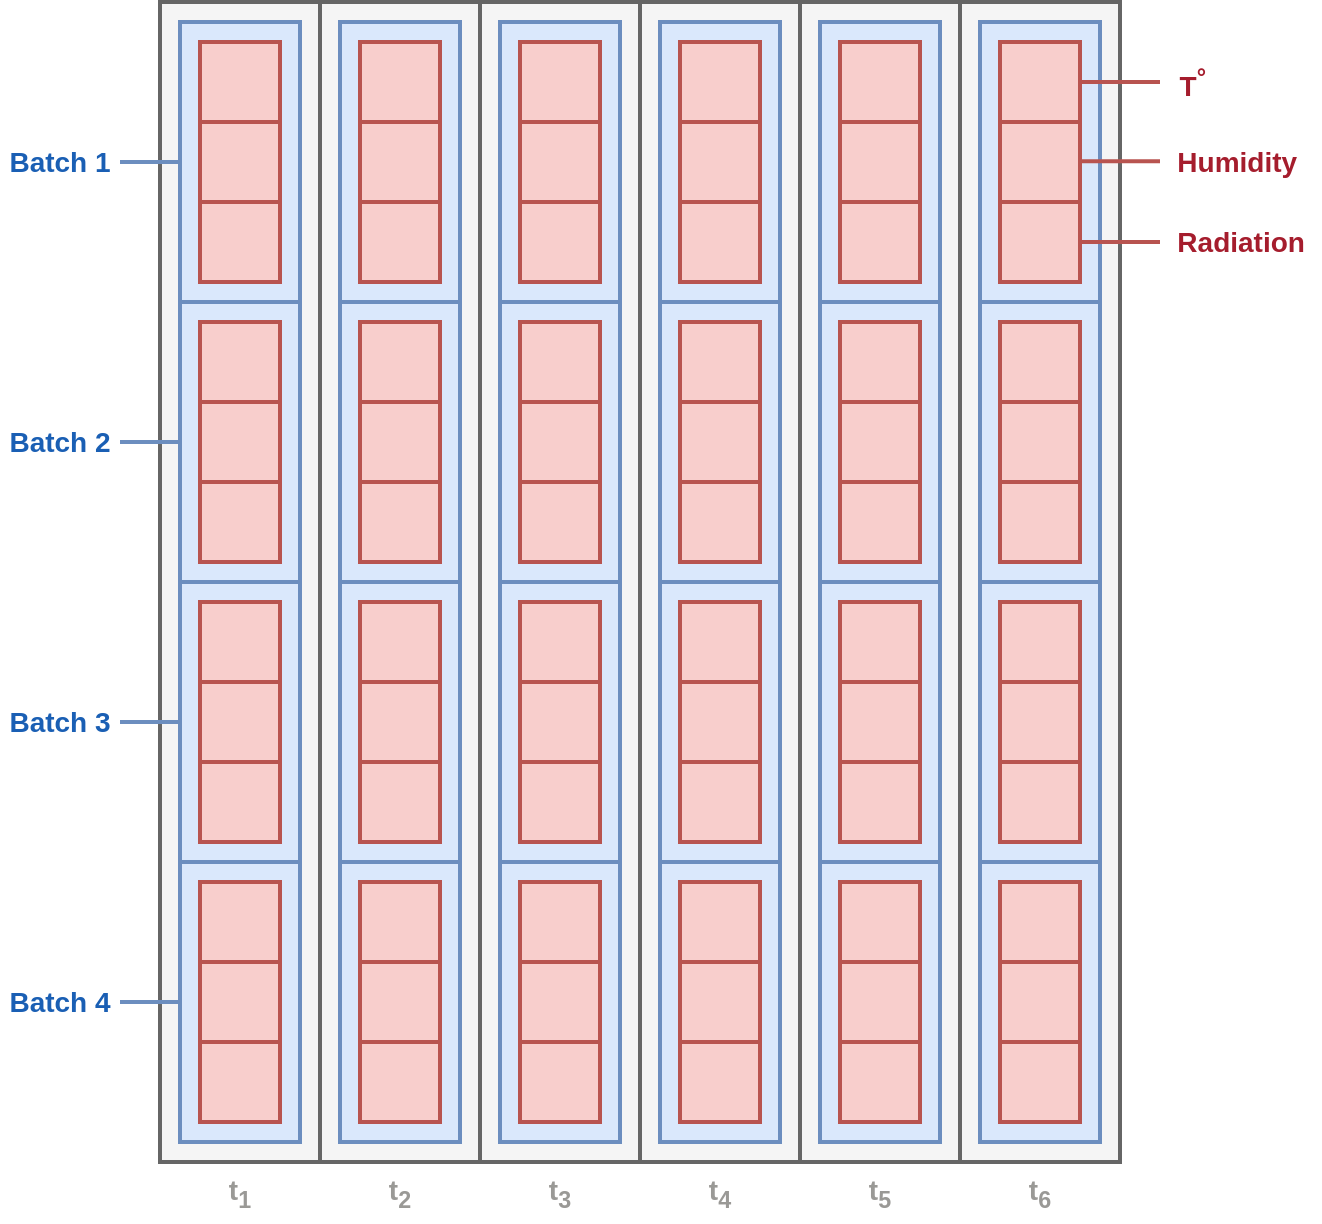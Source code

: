 <mxfile version="26.0.3">
  <diagram name="Page-1" id="EMa1pMTZzpA0k4Gmwb4X">
    <mxGraphModel dx="989" dy="1252" grid="1" gridSize="10" guides="1" tooltips="1" connect="1" arrows="1" fold="1" page="1" pageScale="1" pageWidth="827" pageHeight="1169" math="0" shadow="0">
      <root>
        <mxCell id="0" />
        <mxCell id="1" parent="0" />
        <mxCell id="xk-oOxLGbY3HGCxId3EP-90" value="&lt;font style=&quot;font-size: 14px;&quot; color=&quot;#9a9996&quot;&gt;&lt;b&gt;t&lt;sub&gt;6&lt;/sub&gt;&lt;/b&gt;&lt;/font&gt;" style="text;html=1;align=center;verticalAlign=middle;whiteSpace=wrap;rounded=0;" parent="1" vertex="1">
          <mxGeometry x="570" y="1010" width="60" height="30" as="geometry" />
        </mxCell>
        <mxCell id="xk-oOxLGbY3HGCxId3EP-108" value="" style="rounded=0;whiteSpace=wrap;html=1;fillColor=#f5f5f5;strokeColor=#666666;fontColor=#333333;strokeWidth=2;" parent="1" vertex="1">
          <mxGeometry x="160" y="430" width="80" height="580" as="geometry" />
        </mxCell>
        <mxCell id="xk-oOxLGbY3HGCxId3EP-109" value="" style="rounded=0;whiteSpace=wrap;html=1;fillColor=#dae8fc;strokeColor=#6c8ebf;strokeWidth=2;" parent="1" vertex="1">
          <mxGeometry x="170" y="440" width="60" height="140" as="geometry" />
        </mxCell>
        <mxCell id="xk-oOxLGbY3HGCxId3EP-110" value="" style="rounded=0;whiteSpace=wrap;html=1;fillColor=#f8cecc;strokeColor=#b85450;strokeWidth=2;" parent="1" vertex="1">
          <mxGeometry x="180" y="490" width="40" height="40" as="geometry" />
        </mxCell>
        <mxCell id="xk-oOxLGbY3HGCxId3EP-111" value="" style="rounded=0;whiteSpace=wrap;html=1;fillColor=#f8cecc;strokeColor=#b85450;strokeWidth=2;" parent="1" vertex="1">
          <mxGeometry x="180" y="530" width="40" height="40" as="geometry" />
        </mxCell>
        <mxCell id="xk-oOxLGbY3HGCxId3EP-112" value="&lt;font color=&quot;#9a9996&quot;&gt;&lt;b&gt;&lt;font style=&quot;font-size: 14px;&quot;&gt;t&lt;sub&gt;1&lt;br&gt;&lt;/sub&gt;&lt;/font&gt;&lt;/b&gt;&lt;/font&gt;" style="text;html=1;align=center;verticalAlign=middle;whiteSpace=wrap;rounded=0;" parent="1" vertex="1">
          <mxGeometry x="170" y="1010" width="60" height="30" as="geometry" />
        </mxCell>
        <mxCell id="xk-oOxLGbY3HGCxId3EP-98" style="rounded=0;orthogonalLoop=1;jettySize=auto;html=1;entryX=0;entryY=0.5;entryDx=0;entryDy=0;endArrow=none;endFill=0;strokeWidth=2;strokeColor=#6c8ebf;fillColor=#dae8fc;" parent="1" source="xk-oOxLGbY3HGCxId3EP-94" edge="1">
          <mxGeometry relative="1" as="geometry">
            <mxPoint x="170" y="930" as="targetPoint" />
          </mxGeometry>
        </mxCell>
        <mxCell id="xk-oOxLGbY3HGCxId3EP-94" value="&lt;div&gt;&lt;font color=&quot;#1a5fb4&quot;&gt;&lt;b&gt;&lt;font style=&quot;font-size: 14px;&quot;&gt;Batch 4&lt;/font&gt;&lt;/b&gt;&lt;/font&gt;&lt;/div&gt;" style="text;html=1;align=center;verticalAlign=middle;whiteSpace=wrap;rounded=0;" parent="1" vertex="1">
          <mxGeometry x="80" y="915" width="60" height="30" as="geometry" />
        </mxCell>
        <mxCell id="xk-oOxLGbY3HGCxId3EP-95" style="rounded=0;orthogonalLoop=1;jettySize=auto;html=1;endArrow=none;endFill=0;strokeWidth=2;fillColor=#dae8fc;strokeColor=#6c8ebf;" parent="1" source="xk-oOxLGbY3HGCxId3EP-91" edge="1">
          <mxGeometry relative="1" as="geometry">
            <mxPoint x="170" y="510" as="targetPoint" />
          </mxGeometry>
        </mxCell>
        <mxCell id="xk-oOxLGbY3HGCxId3EP-91" value="&lt;font color=&quot;#1a5fb4&quot;&gt;&lt;b&gt;&lt;font style=&quot;font-size: 14px;&quot;&gt;Batch 1&lt;/font&gt;&lt;/b&gt;&lt;/font&gt;" style="text;html=1;align=center;verticalAlign=middle;whiteSpace=wrap;rounded=0;" parent="1" vertex="1">
          <mxGeometry x="80" y="495" width="60" height="30" as="geometry" />
        </mxCell>
        <mxCell id="xk-oOxLGbY3HGCxId3EP-96" style="rounded=0;orthogonalLoop=1;jettySize=auto;html=1;entryX=0;entryY=0.5;entryDx=0;entryDy=0;endArrow=none;endFill=0;strokeWidth=2;strokeColor=#6c8ebf;fillColor=#dae8fc;" parent="1" source="xk-oOxLGbY3HGCxId3EP-92" edge="1">
          <mxGeometry relative="1" as="geometry">
            <mxPoint x="170" y="650" as="targetPoint" />
          </mxGeometry>
        </mxCell>
        <mxCell id="xk-oOxLGbY3HGCxId3EP-92" value="&lt;div&gt;&lt;font color=&quot;#1a5fb4&quot;&gt;&lt;b&gt;&lt;font style=&quot;font-size: 14px;&quot;&gt;Batch 2&lt;/font&gt;&lt;/b&gt;&lt;/font&gt;&lt;/div&gt;" style="text;html=1;align=center;verticalAlign=middle;whiteSpace=wrap;rounded=0;" parent="1" vertex="1">
          <mxGeometry x="80" y="635" width="60" height="30" as="geometry" />
        </mxCell>
        <mxCell id="xk-oOxLGbY3HGCxId3EP-97" style="rounded=0;orthogonalLoop=1;jettySize=auto;html=1;entryX=0;entryY=0.5;entryDx=0;entryDy=0;endArrow=none;endFill=0;strokeWidth=2;strokeColor=#6c8ebf;fillColor=#dae8fc;" parent="1" source="xk-oOxLGbY3HGCxId3EP-93" edge="1">
          <mxGeometry relative="1" as="geometry">
            <mxPoint x="170" y="790" as="targetPoint" />
          </mxGeometry>
        </mxCell>
        <mxCell id="xk-oOxLGbY3HGCxId3EP-93" value="&lt;div&gt;&lt;font color=&quot;#1a5fb4&quot;&gt;&lt;b&gt;&lt;font style=&quot;font-size: 14px;&quot;&gt;Batch 3&lt;/font&gt;&lt;/b&gt;&lt;/font&gt;&lt;/div&gt;" style="text;html=1;align=center;verticalAlign=middle;whiteSpace=wrap;rounded=0;" parent="1" vertex="1">
          <mxGeometry x="80" y="775" width="60" height="30" as="geometry" />
        </mxCell>
        <mxCell id="xk-oOxLGbY3HGCxId3EP-175" value="&lt;font color=&quot;#9a9996&quot;&gt;&lt;b&gt;&lt;font style=&quot;font-size: 14px;&quot;&gt;t&lt;sub&gt;2&lt;br&gt;&lt;/sub&gt;&lt;/font&gt;&lt;/b&gt;&lt;/font&gt;" style="text;html=1;align=center;verticalAlign=middle;whiteSpace=wrap;rounded=0;" parent="1" vertex="1">
          <mxGeometry x="250" y="1010" width="60" height="30" as="geometry" />
        </mxCell>
        <mxCell id="xk-oOxLGbY3HGCxId3EP-189" value="&lt;font color=&quot;#9a9996&quot;&gt;&lt;b&gt;&lt;font style=&quot;font-size: 14px;&quot;&gt;t&lt;sub&gt;3&lt;br&gt;&lt;/sub&gt;&lt;/font&gt;&lt;/b&gt;&lt;/font&gt;" style="text;html=1;align=center;verticalAlign=middle;whiteSpace=wrap;rounded=0;" parent="1" vertex="1">
          <mxGeometry x="330" y="1010" width="60" height="30" as="geometry" />
        </mxCell>
        <mxCell id="xk-oOxLGbY3HGCxId3EP-203" value="&lt;font color=&quot;#9a9996&quot;&gt;&lt;b&gt;&lt;font style=&quot;font-size: 14px;&quot;&gt;t&lt;sub&gt;4&lt;br&gt;&lt;/sub&gt;&lt;/font&gt;&lt;/b&gt;&lt;/font&gt;" style="text;html=1;align=center;verticalAlign=middle;whiteSpace=wrap;rounded=0;" parent="1" vertex="1">
          <mxGeometry x="410" y="1010" width="60" height="30" as="geometry" />
        </mxCell>
        <mxCell id="xk-oOxLGbY3HGCxId3EP-217" value="&lt;font color=&quot;#9a9996&quot;&gt;&lt;b&gt;&lt;font style=&quot;font-size: 14px;&quot;&gt;t&lt;sub&gt;5&lt;br&gt;&lt;/sub&gt;&lt;/font&gt;&lt;/b&gt;&lt;/font&gt;" style="text;html=1;align=center;verticalAlign=middle;whiteSpace=wrap;rounded=0;" parent="1" vertex="1">
          <mxGeometry x="490" y="1010" width="60" height="30" as="geometry" />
        </mxCell>
        <mxCell id="bDiA2zRultxk5sdH1IKU-1" value="" style="rounded=0;whiteSpace=wrap;html=1;fillColor=#f8cecc;strokeColor=#b85450;strokeWidth=2;" vertex="1" parent="1">
          <mxGeometry x="180" y="450" width="40" height="40" as="geometry" />
        </mxCell>
        <mxCell id="bDiA2zRultxk5sdH1IKU-2" value="" style="rounded=0;whiteSpace=wrap;html=1;fillColor=#dae8fc;strokeColor=#6c8ebf;strokeWidth=2;" vertex="1" parent="1">
          <mxGeometry x="170" y="580" width="60" height="140" as="geometry" />
        </mxCell>
        <mxCell id="bDiA2zRultxk5sdH1IKU-3" value="" style="rounded=0;whiteSpace=wrap;html=1;fillColor=#f8cecc;strokeColor=#b85450;strokeWidth=2;" vertex="1" parent="1">
          <mxGeometry x="180" y="630" width="40" height="40" as="geometry" />
        </mxCell>
        <mxCell id="bDiA2zRultxk5sdH1IKU-4" value="" style="rounded=0;whiteSpace=wrap;html=1;fillColor=#f8cecc;strokeColor=#b85450;strokeWidth=2;" vertex="1" parent="1">
          <mxGeometry x="180" y="670" width="40" height="40" as="geometry" />
        </mxCell>
        <mxCell id="bDiA2zRultxk5sdH1IKU-5" value="" style="rounded=0;whiteSpace=wrap;html=1;fillColor=#f8cecc;strokeColor=#b85450;strokeWidth=2;" vertex="1" parent="1">
          <mxGeometry x="180" y="590" width="40" height="40" as="geometry" />
        </mxCell>
        <mxCell id="bDiA2zRultxk5sdH1IKU-6" value="" style="rounded=0;whiteSpace=wrap;html=1;fillColor=#dae8fc;strokeColor=#6c8ebf;strokeWidth=2;" vertex="1" parent="1">
          <mxGeometry x="170" y="720" width="60" height="140" as="geometry" />
        </mxCell>
        <mxCell id="bDiA2zRultxk5sdH1IKU-7" value="" style="rounded=0;whiteSpace=wrap;html=1;fillColor=#f8cecc;strokeColor=#b85450;strokeWidth=2;" vertex="1" parent="1">
          <mxGeometry x="180" y="770" width="40" height="40" as="geometry" />
        </mxCell>
        <mxCell id="bDiA2zRultxk5sdH1IKU-8" value="" style="rounded=0;whiteSpace=wrap;html=1;fillColor=#f8cecc;strokeColor=#b85450;strokeWidth=2;" vertex="1" parent="1">
          <mxGeometry x="180" y="810" width="40" height="40" as="geometry" />
        </mxCell>
        <mxCell id="bDiA2zRultxk5sdH1IKU-9" value="" style="rounded=0;whiteSpace=wrap;html=1;fillColor=#f8cecc;strokeColor=#b85450;strokeWidth=2;" vertex="1" parent="1">
          <mxGeometry x="180" y="730" width="40" height="40" as="geometry" />
        </mxCell>
        <mxCell id="bDiA2zRultxk5sdH1IKU-10" value="" style="rounded=0;whiteSpace=wrap;html=1;fillColor=#dae8fc;strokeColor=#6c8ebf;strokeWidth=2;" vertex="1" parent="1">
          <mxGeometry x="170" y="860" width="60" height="140" as="geometry" />
        </mxCell>
        <mxCell id="bDiA2zRultxk5sdH1IKU-11" value="" style="rounded=0;whiteSpace=wrap;html=1;fillColor=#f8cecc;strokeColor=#b85450;strokeWidth=2;" vertex="1" parent="1">
          <mxGeometry x="180" y="910" width="40" height="40" as="geometry" />
        </mxCell>
        <mxCell id="bDiA2zRultxk5sdH1IKU-12" value="" style="rounded=0;whiteSpace=wrap;html=1;fillColor=#f8cecc;strokeColor=#b85450;strokeWidth=2;" vertex="1" parent="1">
          <mxGeometry x="180" y="950" width="40" height="40" as="geometry" />
        </mxCell>
        <mxCell id="bDiA2zRultxk5sdH1IKU-13" value="" style="rounded=0;whiteSpace=wrap;html=1;fillColor=#f8cecc;strokeColor=#b85450;strokeWidth=2;" vertex="1" parent="1">
          <mxGeometry x="180" y="870" width="40" height="40" as="geometry" />
        </mxCell>
        <mxCell id="bDiA2zRultxk5sdH1IKU-14" value="" style="rounded=0;whiteSpace=wrap;html=1;fillColor=#f5f5f5;strokeColor=#666666;fontColor=#333333;strokeWidth=2;" vertex="1" parent="1">
          <mxGeometry x="240" y="430" width="80" height="580" as="geometry" />
        </mxCell>
        <mxCell id="bDiA2zRultxk5sdH1IKU-15" value="" style="rounded=0;whiteSpace=wrap;html=1;fillColor=#dae8fc;strokeColor=#6c8ebf;strokeWidth=2;" vertex="1" parent="1">
          <mxGeometry x="250" y="440" width="60" height="140" as="geometry" />
        </mxCell>
        <mxCell id="bDiA2zRultxk5sdH1IKU-16" value="" style="rounded=0;whiteSpace=wrap;html=1;fillColor=#f8cecc;strokeColor=#b85450;strokeWidth=2;" vertex="1" parent="1">
          <mxGeometry x="260" y="490" width="40" height="40" as="geometry" />
        </mxCell>
        <mxCell id="bDiA2zRultxk5sdH1IKU-17" value="" style="rounded=0;whiteSpace=wrap;html=1;fillColor=#f8cecc;strokeColor=#b85450;strokeWidth=2;" vertex="1" parent="1">
          <mxGeometry x="260" y="530" width="40" height="40" as="geometry" />
        </mxCell>
        <mxCell id="bDiA2zRultxk5sdH1IKU-18" value="" style="rounded=0;whiteSpace=wrap;html=1;fillColor=#f8cecc;strokeColor=#b85450;strokeWidth=2;" vertex="1" parent="1">
          <mxGeometry x="260" y="450" width="40" height="40" as="geometry" />
        </mxCell>
        <mxCell id="bDiA2zRultxk5sdH1IKU-19" value="" style="rounded=0;whiteSpace=wrap;html=1;fillColor=#dae8fc;strokeColor=#6c8ebf;strokeWidth=2;" vertex="1" parent="1">
          <mxGeometry x="250" y="580" width="60" height="140" as="geometry" />
        </mxCell>
        <mxCell id="bDiA2zRultxk5sdH1IKU-20" value="" style="rounded=0;whiteSpace=wrap;html=1;fillColor=#f8cecc;strokeColor=#b85450;strokeWidth=2;" vertex="1" parent="1">
          <mxGeometry x="260" y="630" width="40" height="40" as="geometry" />
        </mxCell>
        <mxCell id="bDiA2zRultxk5sdH1IKU-21" value="" style="rounded=0;whiteSpace=wrap;html=1;fillColor=#f8cecc;strokeColor=#b85450;strokeWidth=2;" vertex="1" parent="1">
          <mxGeometry x="260" y="670" width="40" height="40" as="geometry" />
        </mxCell>
        <mxCell id="bDiA2zRultxk5sdH1IKU-22" value="" style="rounded=0;whiteSpace=wrap;html=1;fillColor=#f8cecc;strokeColor=#b85450;strokeWidth=2;" vertex="1" parent="1">
          <mxGeometry x="260" y="590" width="40" height="40" as="geometry" />
        </mxCell>
        <mxCell id="bDiA2zRultxk5sdH1IKU-23" value="" style="rounded=0;whiteSpace=wrap;html=1;fillColor=#dae8fc;strokeColor=#6c8ebf;strokeWidth=2;" vertex="1" parent="1">
          <mxGeometry x="250" y="720" width="60" height="140" as="geometry" />
        </mxCell>
        <mxCell id="bDiA2zRultxk5sdH1IKU-24" value="" style="rounded=0;whiteSpace=wrap;html=1;fillColor=#f8cecc;strokeColor=#b85450;strokeWidth=2;" vertex="1" parent="1">
          <mxGeometry x="260" y="770" width="40" height="40" as="geometry" />
        </mxCell>
        <mxCell id="bDiA2zRultxk5sdH1IKU-25" value="" style="rounded=0;whiteSpace=wrap;html=1;fillColor=#f8cecc;strokeColor=#b85450;strokeWidth=2;" vertex="1" parent="1">
          <mxGeometry x="260" y="810" width="40" height="40" as="geometry" />
        </mxCell>
        <mxCell id="bDiA2zRultxk5sdH1IKU-26" value="" style="rounded=0;whiteSpace=wrap;html=1;fillColor=#f8cecc;strokeColor=#b85450;strokeWidth=2;" vertex="1" parent="1">
          <mxGeometry x="260" y="730" width="40" height="40" as="geometry" />
        </mxCell>
        <mxCell id="bDiA2zRultxk5sdH1IKU-27" value="" style="rounded=0;whiteSpace=wrap;html=1;fillColor=#dae8fc;strokeColor=#6c8ebf;strokeWidth=2;" vertex="1" parent="1">
          <mxGeometry x="250" y="860" width="60" height="140" as="geometry" />
        </mxCell>
        <mxCell id="bDiA2zRultxk5sdH1IKU-28" value="" style="rounded=0;whiteSpace=wrap;html=1;fillColor=#f8cecc;strokeColor=#b85450;strokeWidth=2;" vertex="1" parent="1">
          <mxGeometry x="260" y="910" width="40" height="40" as="geometry" />
        </mxCell>
        <mxCell id="bDiA2zRultxk5sdH1IKU-29" value="" style="rounded=0;whiteSpace=wrap;html=1;fillColor=#f8cecc;strokeColor=#b85450;strokeWidth=2;" vertex="1" parent="1">
          <mxGeometry x="260" y="950" width="40" height="40" as="geometry" />
        </mxCell>
        <mxCell id="bDiA2zRultxk5sdH1IKU-30" value="" style="rounded=0;whiteSpace=wrap;html=1;fillColor=#f8cecc;strokeColor=#b85450;strokeWidth=2;" vertex="1" parent="1">
          <mxGeometry x="260" y="870" width="40" height="40" as="geometry" />
        </mxCell>
        <mxCell id="bDiA2zRultxk5sdH1IKU-31" value="" style="rounded=0;whiteSpace=wrap;html=1;fillColor=#f5f5f5;strokeColor=#666666;fontColor=#333333;strokeWidth=2;" vertex="1" parent="1">
          <mxGeometry x="320" y="430" width="80" height="580" as="geometry" />
        </mxCell>
        <mxCell id="bDiA2zRultxk5sdH1IKU-32" value="" style="rounded=0;whiteSpace=wrap;html=1;fillColor=#dae8fc;strokeColor=#6c8ebf;strokeWidth=2;" vertex="1" parent="1">
          <mxGeometry x="330" y="440" width="60" height="140" as="geometry" />
        </mxCell>
        <mxCell id="bDiA2zRultxk5sdH1IKU-33" value="" style="rounded=0;whiteSpace=wrap;html=1;fillColor=#f8cecc;strokeColor=#b85450;strokeWidth=2;" vertex="1" parent="1">
          <mxGeometry x="340" y="490" width="40" height="40" as="geometry" />
        </mxCell>
        <mxCell id="bDiA2zRultxk5sdH1IKU-34" value="" style="rounded=0;whiteSpace=wrap;html=1;fillColor=#f8cecc;strokeColor=#b85450;strokeWidth=2;" vertex="1" parent="1">
          <mxGeometry x="340" y="530" width="40" height="40" as="geometry" />
        </mxCell>
        <mxCell id="bDiA2zRultxk5sdH1IKU-35" value="" style="rounded=0;whiteSpace=wrap;html=1;fillColor=#f8cecc;strokeColor=#b85450;strokeWidth=2;" vertex="1" parent="1">
          <mxGeometry x="340" y="450" width="40" height="40" as="geometry" />
        </mxCell>
        <mxCell id="bDiA2zRultxk5sdH1IKU-36" value="" style="rounded=0;whiteSpace=wrap;html=1;fillColor=#dae8fc;strokeColor=#6c8ebf;strokeWidth=2;" vertex="1" parent="1">
          <mxGeometry x="330" y="580" width="60" height="140" as="geometry" />
        </mxCell>
        <mxCell id="bDiA2zRultxk5sdH1IKU-37" value="" style="rounded=0;whiteSpace=wrap;html=1;fillColor=#f8cecc;strokeColor=#b85450;strokeWidth=2;" vertex="1" parent="1">
          <mxGeometry x="340" y="630" width="40" height="40" as="geometry" />
        </mxCell>
        <mxCell id="bDiA2zRultxk5sdH1IKU-38" value="" style="rounded=0;whiteSpace=wrap;html=1;fillColor=#f8cecc;strokeColor=#b85450;strokeWidth=2;" vertex="1" parent="1">
          <mxGeometry x="340" y="670" width="40" height="40" as="geometry" />
        </mxCell>
        <mxCell id="bDiA2zRultxk5sdH1IKU-39" value="" style="rounded=0;whiteSpace=wrap;html=1;fillColor=#f8cecc;strokeColor=#b85450;strokeWidth=2;" vertex="1" parent="1">
          <mxGeometry x="340" y="590" width="40" height="40" as="geometry" />
        </mxCell>
        <mxCell id="bDiA2zRultxk5sdH1IKU-40" value="" style="rounded=0;whiteSpace=wrap;html=1;fillColor=#dae8fc;strokeColor=#6c8ebf;strokeWidth=2;" vertex="1" parent="1">
          <mxGeometry x="330" y="720" width="60" height="140" as="geometry" />
        </mxCell>
        <mxCell id="bDiA2zRultxk5sdH1IKU-41" value="" style="rounded=0;whiteSpace=wrap;html=1;fillColor=#f8cecc;strokeColor=#b85450;strokeWidth=2;" vertex="1" parent="1">
          <mxGeometry x="340" y="770" width="40" height="40" as="geometry" />
        </mxCell>
        <mxCell id="bDiA2zRultxk5sdH1IKU-42" value="" style="rounded=0;whiteSpace=wrap;html=1;fillColor=#f8cecc;strokeColor=#b85450;strokeWidth=2;" vertex="1" parent="1">
          <mxGeometry x="340" y="810" width="40" height="40" as="geometry" />
        </mxCell>
        <mxCell id="bDiA2zRultxk5sdH1IKU-43" value="" style="rounded=0;whiteSpace=wrap;html=1;fillColor=#f8cecc;strokeColor=#b85450;strokeWidth=2;" vertex="1" parent="1">
          <mxGeometry x="340" y="730" width="40" height="40" as="geometry" />
        </mxCell>
        <mxCell id="bDiA2zRultxk5sdH1IKU-44" value="" style="rounded=0;whiteSpace=wrap;html=1;fillColor=#dae8fc;strokeColor=#6c8ebf;strokeWidth=2;" vertex="1" parent="1">
          <mxGeometry x="330" y="860" width="60" height="140" as="geometry" />
        </mxCell>
        <mxCell id="bDiA2zRultxk5sdH1IKU-45" value="" style="rounded=0;whiteSpace=wrap;html=1;fillColor=#f8cecc;strokeColor=#b85450;strokeWidth=2;" vertex="1" parent="1">
          <mxGeometry x="340" y="910" width="40" height="40" as="geometry" />
        </mxCell>
        <mxCell id="bDiA2zRultxk5sdH1IKU-46" value="" style="rounded=0;whiteSpace=wrap;html=1;fillColor=#f8cecc;strokeColor=#b85450;strokeWidth=2;" vertex="1" parent="1">
          <mxGeometry x="340" y="950" width="40" height="40" as="geometry" />
        </mxCell>
        <mxCell id="bDiA2zRultxk5sdH1IKU-47" value="" style="rounded=0;whiteSpace=wrap;html=1;fillColor=#f8cecc;strokeColor=#b85450;strokeWidth=2;" vertex="1" parent="1">
          <mxGeometry x="340" y="870" width="40" height="40" as="geometry" />
        </mxCell>
        <mxCell id="bDiA2zRultxk5sdH1IKU-48" value="" style="rounded=0;whiteSpace=wrap;html=1;fillColor=#f5f5f5;strokeColor=#666666;fontColor=#333333;strokeWidth=2;" vertex="1" parent="1">
          <mxGeometry x="400" y="430" width="80" height="580" as="geometry" />
        </mxCell>
        <mxCell id="bDiA2zRultxk5sdH1IKU-49" value="" style="rounded=0;whiteSpace=wrap;html=1;fillColor=#dae8fc;strokeColor=#6c8ebf;strokeWidth=2;" vertex="1" parent="1">
          <mxGeometry x="410" y="440" width="60" height="140" as="geometry" />
        </mxCell>
        <mxCell id="bDiA2zRultxk5sdH1IKU-50" value="" style="rounded=0;whiteSpace=wrap;html=1;fillColor=#f8cecc;strokeColor=#b85450;strokeWidth=2;" vertex="1" parent="1">
          <mxGeometry x="420" y="490" width="40" height="40" as="geometry" />
        </mxCell>
        <mxCell id="bDiA2zRultxk5sdH1IKU-51" value="" style="rounded=0;whiteSpace=wrap;html=1;fillColor=#f8cecc;strokeColor=#b85450;strokeWidth=2;" vertex="1" parent="1">
          <mxGeometry x="420" y="530" width="40" height="40" as="geometry" />
        </mxCell>
        <mxCell id="bDiA2zRultxk5sdH1IKU-52" value="" style="rounded=0;whiteSpace=wrap;html=1;fillColor=#f8cecc;strokeColor=#b85450;strokeWidth=2;" vertex="1" parent="1">
          <mxGeometry x="420" y="450" width="40" height="40" as="geometry" />
        </mxCell>
        <mxCell id="bDiA2zRultxk5sdH1IKU-53" value="" style="rounded=0;whiteSpace=wrap;html=1;fillColor=#dae8fc;strokeColor=#6c8ebf;strokeWidth=2;" vertex="1" parent="1">
          <mxGeometry x="410" y="580" width="60" height="140" as="geometry" />
        </mxCell>
        <mxCell id="bDiA2zRultxk5sdH1IKU-54" value="" style="rounded=0;whiteSpace=wrap;html=1;fillColor=#f8cecc;strokeColor=#b85450;strokeWidth=2;" vertex="1" parent="1">
          <mxGeometry x="420" y="630" width="40" height="40" as="geometry" />
        </mxCell>
        <mxCell id="bDiA2zRultxk5sdH1IKU-55" value="" style="rounded=0;whiteSpace=wrap;html=1;fillColor=#f8cecc;strokeColor=#b85450;strokeWidth=2;" vertex="1" parent="1">
          <mxGeometry x="420" y="670" width="40" height="40" as="geometry" />
        </mxCell>
        <mxCell id="bDiA2zRultxk5sdH1IKU-56" value="" style="rounded=0;whiteSpace=wrap;html=1;fillColor=#f8cecc;strokeColor=#b85450;strokeWidth=2;" vertex="1" parent="1">
          <mxGeometry x="420" y="590" width="40" height="40" as="geometry" />
        </mxCell>
        <mxCell id="bDiA2zRultxk5sdH1IKU-57" value="" style="rounded=0;whiteSpace=wrap;html=1;fillColor=#dae8fc;strokeColor=#6c8ebf;strokeWidth=2;" vertex="1" parent="1">
          <mxGeometry x="410" y="720" width="60" height="140" as="geometry" />
        </mxCell>
        <mxCell id="bDiA2zRultxk5sdH1IKU-58" value="" style="rounded=0;whiteSpace=wrap;html=1;fillColor=#f8cecc;strokeColor=#b85450;strokeWidth=2;" vertex="1" parent="1">
          <mxGeometry x="420" y="770" width="40" height="40" as="geometry" />
        </mxCell>
        <mxCell id="bDiA2zRultxk5sdH1IKU-59" value="" style="rounded=0;whiteSpace=wrap;html=1;fillColor=#f8cecc;strokeColor=#b85450;strokeWidth=2;" vertex="1" parent="1">
          <mxGeometry x="420" y="810" width="40" height="40" as="geometry" />
        </mxCell>
        <mxCell id="bDiA2zRultxk5sdH1IKU-60" value="" style="rounded=0;whiteSpace=wrap;html=1;fillColor=#f8cecc;strokeColor=#b85450;strokeWidth=2;" vertex="1" parent="1">
          <mxGeometry x="420" y="730" width="40" height="40" as="geometry" />
        </mxCell>
        <mxCell id="bDiA2zRultxk5sdH1IKU-61" value="" style="rounded=0;whiteSpace=wrap;html=1;fillColor=#dae8fc;strokeColor=#6c8ebf;strokeWidth=2;" vertex="1" parent="1">
          <mxGeometry x="410" y="860" width="60" height="140" as="geometry" />
        </mxCell>
        <mxCell id="bDiA2zRultxk5sdH1IKU-62" value="" style="rounded=0;whiteSpace=wrap;html=1;fillColor=#f8cecc;strokeColor=#b85450;strokeWidth=2;" vertex="1" parent="1">
          <mxGeometry x="420" y="910" width="40" height="40" as="geometry" />
        </mxCell>
        <mxCell id="bDiA2zRultxk5sdH1IKU-63" value="" style="rounded=0;whiteSpace=wrap;html=1;fillColor=#f8cecc;strokeColor=#b85450;strokeWidth=2;" vertex="1" parent="1">
          <mxGeometry x="420" y="950" width="40" height="40" as="geometry" />
        </mxCell>
        <mxCell id="bDiA2zRultxk5sdH1IKU-64" value="" style="rounded=0;whiteSpace=wrap;html=1;fillColor=#f8cecc;strokeColor=#b85450;strokeWidth=2;" vertex="1" parent="1">
          <mxGeometry x="420" y="870" width="40" height="40" as="geometry" />
        </mxCell>
        <mxCell id="bDiA2zRultxk5sdH1IKU-65" value="" style="rounded=0;whiteSpace=wrap;html=1;fillColor=#f5f5f5;strokeColor=#666666;fontColor=#333333;strokeWidth=2;" vertex="1" parent="1">
          <mxGeometry x="480" y="430" width="80" height="580" as="geometry" />
        </mxCell>
        <mxCell id="bDiA2zRultxk5sdH1IKU-66" value="" style="rounded=0;whiteSpace=wrap;html=1;fillColor=#dae8fc;strokeColor=#6c8ebf;strokeWidth=2;" vertex="1" parent="1">
          <mxGeometry x="490" y="440" width="60" height="140" as="geometry" />
        </mxCell>
        <mxCell id="bDiA2zRultxk5sdH1IKU-67" value="" style="rounded=0;whiteSpace=wrap;html=1;fillColor=#f8cecc;strokeColor=#b85450;strokeWidth=2;" vertex="1" parent="1">
          <mxGeometry x="500" y="490" width="40" height="40" as="geometry" />
        </mxCell>
        <mxCell id="bDiA2zRultxk5sdH1IKU-68" value="" style="rounded=0;whiteSpace=wrap;html=1;fillColor=#f8cecc;strokeColor=#b85450;strokeWidth=2;" vertex="1" parent="1">
          <mxGeometry x="500" y="530" width="40" height="40" as="geometry" />
        </mxCell>
        <mxCell id="bDiA2zRultxk5sdH1IKU-69" value="" style="rounded=0;whiteSpace=wrap;html=1;fillColor=#f8cecc;strokeColor=#b85450;strokeWidth=2;" vertex="1" parent="1">
          <mxGeometry x="500" y="450" width="40" height="40" as="geometry" />
        </mxCell>
        <mxCell id="bDiA2zRultxk5sdH1IKU-70" value="" style="rounded=0;whiteSpace=wrap;html=1;fillColor=#dae8fc;strokeColor=#6c8ebf;strokeWidth=2;" vertex="1" parent="1">
          <mxGeometry x="490" y="580" width="60" height="140" as="geometry" />
        </mxCell>
        <mxCell id="bDiA2zRultxk5sdH1IKU-71" value="" style="rounded=0;whiteSpace=wrap;html=1;fillColor=#f8cecc;strokeColor=#b85450;strokeWidth=2;" vertex="1" parent="1">
          <mxGeometry x="500" y="630" width="40" height="40" as="geometry" />
        </mxCell>
        <mxCell id="bDiA2zRultxk5sdH1IKU-72" value="" style="rounded=0;whiteSpace=wrap;html=1;fillColor=#f8cecc;strokeColor=#b85450;strokeWidth=2;" vertex="1" parent="1">
          <mxGeometry x="500" y="670" width="40" height="40" as="geometry" />
        </mxCell>
        <mxCell id="bDiA2zRultxk5sdH1IKU-73" value="" style="rounded=0;whiteSpace=wrap;html=1;fillColor=#f8cecc;strokeColor=#b85450;strokeWidth=2;" vertex="1" parent="1">
          <mxGeometry x="500" y="590" width="40" height="40" as="geometry" />
        </mxCell>
        <mxCell id="bDiA2zRultxk5sdH1IKU-74" value="" style="rounded=0;whiteSpace=wrap;html=1;fillColor=#dae8fc;strokeColor=#6c8ebf;strokeWidth=2;" vertex="1" parent="1">
          <mxGeometry x="490" y="720" width="60" height="140" as="geometry" />
        </mxCell>
        <mxCell id="bDiA2zRultxk5sdH1IKU-75" value="" style="rounded=0;whiteSpace=wrap;html=1;fillColor=#f8cecc;strokeColor=#b85450;strokeWidth=2;" vertex="1" parent="1">
          <mxGeometry x="500" y="770" width="40" height="40" as="geometry" />
        </mxCell>
        <mxCell id="bDiA2zRultxk5sdH1IKU-76" value="" style="rounded=0;whiteSpace=wrap;html=1;fillColor=#f8cecc;strokeColor=#b85450;strokeWidth=2;" vertex="1" parent="1">
          <mxGeometry x="500" y="810" width="40" height="40" as="geometry" />
        </mxCell>
        <mxCell id="bDiA2zRultxk5sdH1IKU-77" value="" style="rounded=0;whiteSpace=wrap;html=1;fillColor=#f8cecc;strokeColor=#b85450;strokeWidth=2;" vertex="1" parent="1">
          <mxGeometry x="500" y="730" width="40" height="40" as="geometry" />
        </mxCell>
        <mxCell id="bDiA2zRultxk5sdH1IKU-78" value="" style="rounded=0;whiteSpace=wrap;html=1;fillColor=#dae8fc;strokeColor=#6c8ebf;strokeWidth=2;" vertex="1" parent="1">
          <mxGeometry x="490" y="860" width="60" height="140" as="geometry" />
        </mxCell>
        <mxCell id="bDiA2zRultxk5sdH1IKU-79" value="" style="rounded=0;whiteSpace=wrap;html=1;fillColor=#f8cecc;strokeColor=#b85450;strokeWidth=2;" vertex="1" parent="1">
          <mxGeometry x="500" y="910" width="40" height="40" as="geometry" />
        </mxCell>
        <mxCell id="bDiA2zRultxk5sdH1IKU-80" value="" style="rounded=0;whiteSpace=wrap;html=1;fillColor=#f8cecc;strokeColor=#b85450;strokeWidth=2;" vertex="1" parent="1">
          <mxGeometry x="500" y="950" width="40" height="40" as="geometry" />
        </mxCell>
        <mxCell id="bDiA2zRultxk5sdH1IKU-81" value="" style="rounded=0;whiteSpace=wrap;html=1;fillColor=#f8cecc;strokeColor=#b85450;strokeWidth=2;" vertex="1" parent="1">
          <mxGeometry x="500" y="870" width="40" height="40" as="geometry" />
        </mxCell>
        <mxCell id="bDiA2zRultxk5sdH1IKU-82" value="" style="rounded=0;whiteSpace=wrap;html=1;fillColor=#f5f5f5;strokeColor=#666666;fontColor=#333333;strokeWidth=2;" vertex="1" parent="1">
          <mxGeometry x="560" y="430" width="80" height="580" as="geometry" />
        </mxCell>
        <mxCell id="bDiA2zRultxk5sdH1IKU-83" value="" style="rounded=0;whiteSpace=wrap;html=1;fillColor=#dae8fc;strokeColor=#6c8ebf;strokeWidth=2;" vertex="1" parent="1">
          <mxGeometry x="570" y="440" width="60" height="140" as="geometry" />
        </mxCell>
        <mxCell id="bDiA2zRultxk5sdH1IKU-84" value="" style="rounded=0;whiteSpace=wrap;html=1;fillColor=#f8cecc;strokeColor=#b85450;strokeWidth=2;" vertex="1" parent="1">
          <mxGeometry x="580" y="490" width="40" height="40" as="geometry" />
        </mxCell>
        <mxCell id="bDiA2zRultxk5sdH1IKU-85" value="" style="rounded=0;whiteSpace=wrap;html=1;fillColor=#f8cecc;strokeColor=#b85450;strokeWidth=2;" vertex="1" parent="1">
          <mxGeometry x="580" y="530" width="40" height="40" as="geometry" />
        </mxCell>
        <mxCell id="bDiA2zRultxk5sdH1IKU-86" value="" style="rounded=0;whiteSpace=wrap;html=1;fillColor=#f8cecc;strokeColor=#b85450;strokeWidth=2;" vertex="1" parent="1">
          <mxGeometry x="580" y="450" width="40" height="40" as="geometry" />
        </mxCell>
        <mxCell id="bDiA2zRultxk5sdH1IKU-87" value="" style="rounded=0;whiteSpace=wrap;html=1;fillColor=#dae8fc;strokeColor=#6c8ebf;strokeWidth=2;" vertex="1" parent="1">
          <mxGeometry x="570" y="580" width="60" height="140" as="geometry" />
        </mxCell>
        <mxCell id="bDiA2zRultxk5sdH1IKU-88" value="" style="rounded=0;whiteSpace=wrap;html=1;fillColor=#f8cecc;strokeColor=#b85450;strokeWidth=2;" vertex="1" parent="1">
          <mxGeometry x="580" y="630" width="40" height="40" as="geometry" />
        </mxCell>
        <mxCell id="bDiA2zRultxk5sdH1IKU-89" value="" style="rounded=0;whiteSpace=wrap;html=1;fillColor=#f8cecc;strokeColor=#b85450;strokeWidth=2;" vertex="1" parent="1">
          <mxGeometry x="580" y="670" width="40" height="40" as="geometry" />
        </mxCell>
        <mxCell id="bDiA2zRultxk5sdH1IKU-90" value="" style="rounded=0;whiteSpace=wrap;html=1;fillColor=#f8cecc;strokeColor=#b85450;strokeWidth=2;" vertex="1" parent="1">
          <mxGeometry x="580" y="590" width="40" height="40" as="geometry" />
        </mxCell>
        <mxCell id="bDiA2zRultxk5sdH1IKU-91" value="" style="rounded=0;whiteSpace=wrap;html=1;fillColor=#dae8fc;strokeColor=#6c8ebf;strokeWidth=2;" vertex="1" parent="1">
          <mxGeometry x="570" y="720" width="60" height="140" as="geometry" />
        </mxCell>
        <mxCell id="bDiA2zRultxk5sdH1IKU-92" value="" style="rounded=0;whiteSpace=wrap;html=1;fillColor=#f8cecc;strokeColor=#b85450;strokeWidth=2;" vertex="1" parent="1">
          <mxGeometry x="580" y="770" width="40" height="40" as="geometry" />
        </mxCell>
        <mxCell id="bDiA2zRultxk5sdH1IKU-93" value="" style="rounded=0;whiteSpace=wrap;html=1;fillColor=#f8cecc;strokeColor=#b85450;strokeWidth=2;" vertex="1" parent="1">
          <mxGeometry x="580" y="810" width="40" height="40" as="geometry" />
        </mxCell>
        <mxCell id="bDiA2zRultxk5sdH1IKU-94" value="" style="rounded=0;whiteSpace=wrap;html=1;fillColor=#f8cecc;strokeColor=#b85450;strokeWidth=2;" vertex="1" parent="1">
          <mxGeometry x="580" y="730" width="40" height="40" as="geometry" />
        </mxCell>
        <mxCell id="bDiA2zRultxk5sdH1IKU-95" value="" style="rounded=0;whiteSpace=wrap;html=1;fillColor=#dae8fc;strokeColor=#6c8ebf;strokeWidth=2;" vertex="1" parent="1">
          <mxGeometry x="570" y="860" width="60" height="140" as="geometry" />
        </mxCell>
        <mxCell id="bDiA2zRultxk5sdH1IKU-96" value="" style="rounded=0;whiteSpace=wrap;html=1;fillColor=#f8cecc;strokeColor=#b85450;strokeWidth=2;" vertex="1" parent="1">
          <mxGeometry x="580" y="910" width="40" height="40" as="geometry" />
        </mxCell>
        <mxCell id="bDiA2zRultxk5sdH1IKU-97" value="" style="rounded=0;whiteSpace=wrap;html=1;fillColor=#f8cecc;strokeColor=#b85450;strokeWidth=2;" vertex="1" parent="1">
          <mxGeometry x="580" y="950" width="40" height="40" as="geometry" />
        </mxCell>
        <mxCell id="bDiA2zRultxk5sdH1IKU-98" value="" style="rounded=0;whiteSpace=wrap;html=1;fillColor=#f8cecc;strokeColor=#b85450;strokeWidth=2;" vertex="1" parent="1">
          <mxGeometry x="580" y="870" width="40" height="40" as="geometry" />
        </mxCell>
        <mxCell id="xk-oOxLGbY3HGCxId3EP-152" style="rounded=0;orthogonalLoop=1;jettySize=auto;html=1;fillColor=#f8cecc;strokeColor=#b85450;strokeWidth=2;endArrow=none;endFill=0;" parent="1" source="xk-oOxLGbY3HGCxId3EP-151" edge="1">
          <mxGeometry relative="1" as="geometry">
            <mxPoint x="620.0" y="470.0" as="targetPoint" />
          </mxGeometry>
        </mxCell>
        <mxCell id="xk-oOxLGbY3HGCxId3EP-151" value="&lt;font style=&quot;font-size: 14px;&quot;&gt;&lt;b&gt;&amp;nbsp; &lt;font style=&quot;color: light-dark(rgb(165, 29, 45), rgb(237, 237, 237));&quot;&gt;T&lt;sup&gt;°&lt;/sup&gt;&lt;/font&gt;&lt;/b&gt;&lt;/font&gt;" style="text;html=1;align=left;verticalAlign=middle;whiteSpace=wrap;rounded=0;" parent="1" vertex="1">
          <mxGeometry x="660" y="455" width="80" height="30" as="geometry" />
        </mxCell>
        <mxCell id="xk-oOxLGbY3HGCxId3EP-153" style="rounded=0;orthogonalLoop=1;jettySize=auto;html=1;fillColor=#f8cecc;strokeColor=#b85450;strokeWidth=2;endArrow=none;endFill=0;" parent="1" source="xk-oOxLGbY3HGCxId3EP-154" edge="1">
          <mxGeometry relative="1" as="geometry">
            <mxPoint x="620" y="550" as="targetPoint" />
          </mxGeometry>
        </mxCell>
        <mxCell id="xk-oOxLGbY3HGCxId3EP-154" value="&amp;nbsp; &lt;b&gt;&lt;font style=&quot;font-size: 14px; color: light-dark(rgb(165, 29, 45), rgb(237, 237, 237));&quot;&gt;Radiation&lt;/font&gt;&lt;span style=&quot;color: rgba(0, 0, 0, 0);&quot;&gt;&lt;br&gt;&lt;/span&gt;&lt;/b&gt;" style="text;html=1;align=left;verticalAlign=middle;whiteSpace=wrap;rounded=0;" parent="1" vertex="1">
          <mxGeometry x="660" y="535" width="80" height="30" as="geometry" />
        </mxCell>
        <mxCell id="bDiA2zRultxk5sdH1IKU-99" style="rounded=0;orthogonalLoop=1;jettySize=auto;html=1;fillColor=#f8cecc;strokeColor=#b85450;strokeWidth=2;endArrow=none;endFill=0;" edge="1" parent="1">
          <mxGeometry relative="1" as="geometry">
            <mxPoint x="620" y="509.66" as="targetPoint" />
            <mxPoint x="660" y="509.66" as="sourcePoint" />
          </mxGeometry>
        </mxCell>
        <mxCell id="bDiA2zRultxk5sdH1IKU-100" value="&amp;nbsp; &lt;b&gt;&lt;font style=&quot;font-size: 14px; color: light-dark(rgb(165, 29, 45), rgb(237, 237, 237));&quot;&gt;Humidity&lt;/font&gt;&lt;span style=&quot;color: rgba(0, 0, 0, 0);&quot;&gt;&lt;br&gt;&lt;/span&gt;&lt;/b&gt;" style="text;html=1;align=left;verticalAlign=middle;whiteSpace=wrap;rounded=0;" vertex="1" parent="1">
          <mxGeometry x="660" y="495" width="80" height="30" as="geometry" />
        </mxCell>
      </root>
    </mxGraphModel>
  </diagram>
</mxfile>
